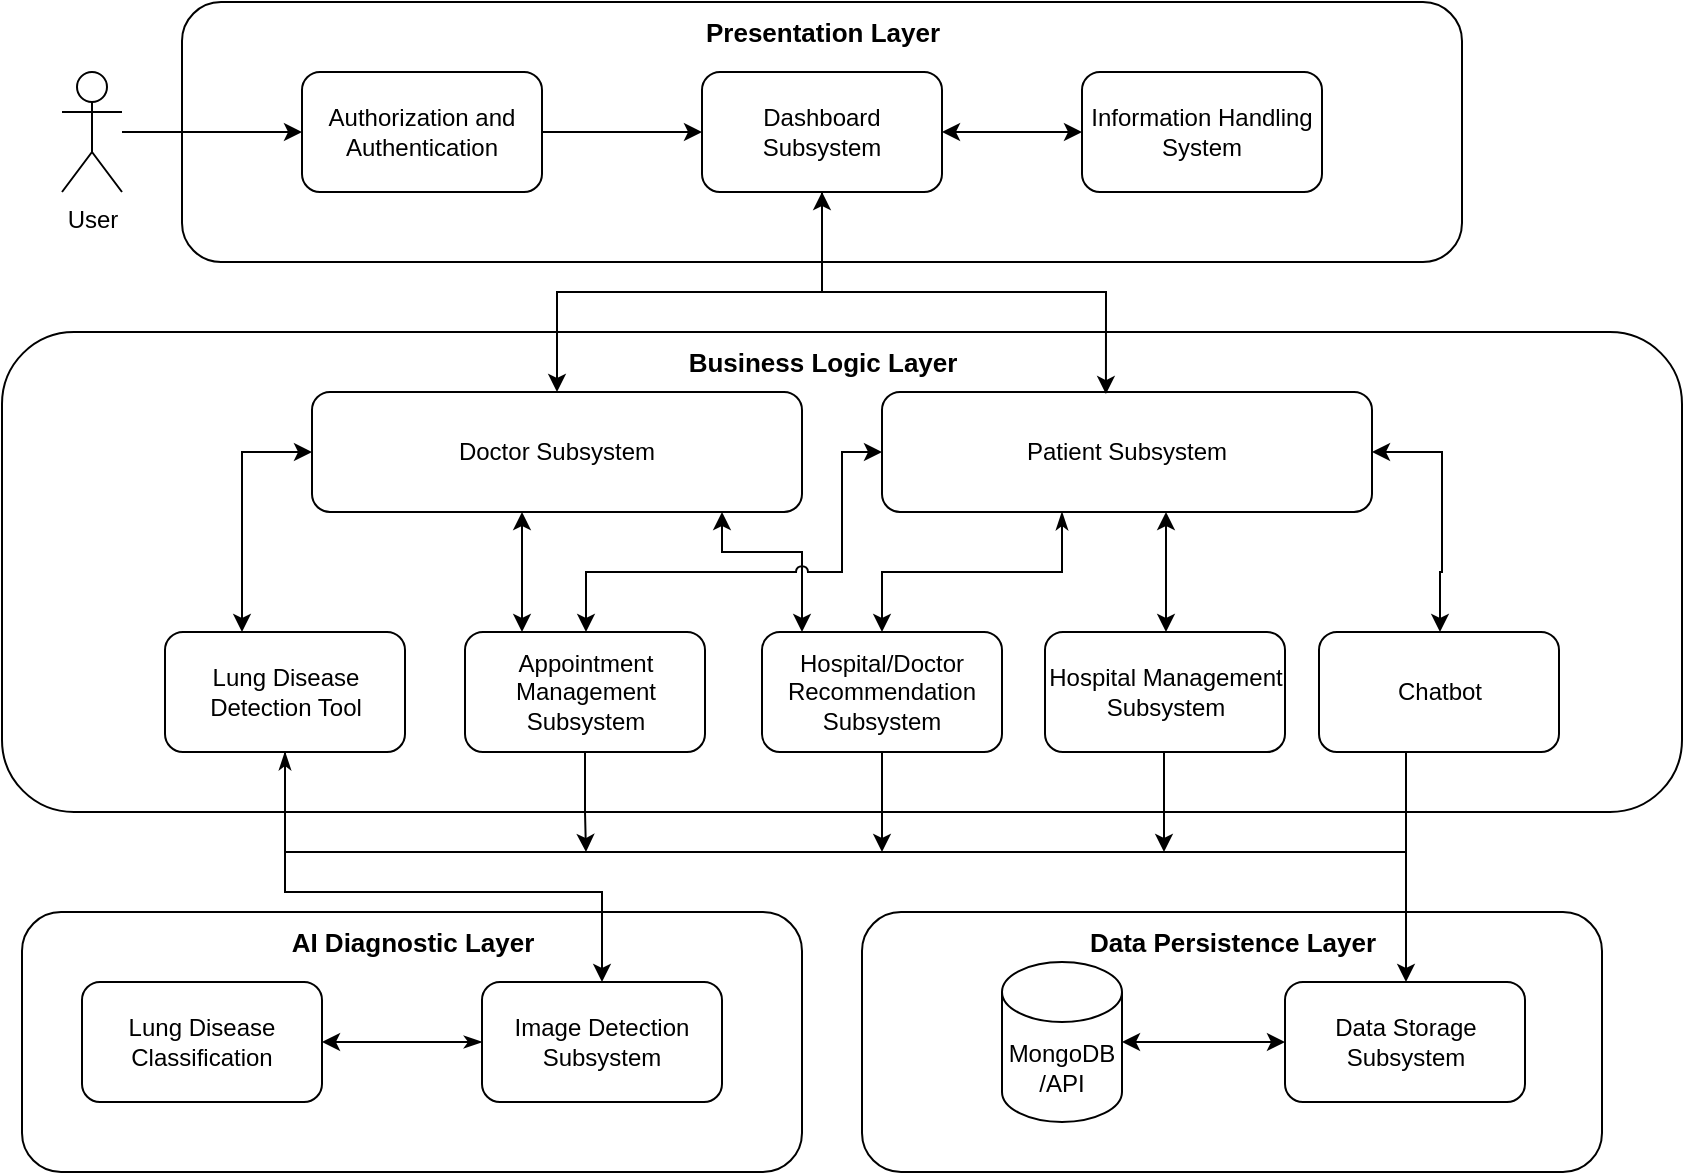 <mxfile version="24.7.17">
  <diagram name="Page-1" id="MzrkUvAVExrqLXeOBWW9">
    <mxGraphModel dx="1434" dy="772" grid="1" gridSize="10" guides="1" tooltips="1" connect="1" arrows="1" fold="1" page="1" pageScale="1" pageWidth="827" pageHeight="1169" math="0" shadow="0">
      <root>
        <mxCell id="0" />
        <mxCell id="1" parent="0" />
        <mxCell id="KT3608-lLML2SJegZQi2-1" value="User" style="shape=umlActor;verticalLabelPosition=bottom;verticalAlign=top;html=1;outlineConnect=0;" parent="1" vertex="1">
          <mxGeometry x="140" y="250" width="30" height="60" as="geometry" />
        </mxCell>
        <mxCell id="KT3608-lLML2SJegZQi2-2" value="" style="rounded=1;whiteSpace=wrap;html=1;" parent="1" vertex="1">
          <mxGeometry x="200" y="215" width="640" height="130" as="geometry" />
        </mxCell>
        <mxCell id="KT3608-lLML2SJegZQi2-3" style="edgeStyle=orthogonalEdgeStyle;rounded=0;orthogonalLoop=1;jettySize=auto;html=1;" parent="1" source="KT3608-lLML2SJegZQi2-4" target="KT3608-lLML2SJegZQi2-6" edge="1">
          <mxGeometry relative="1" as="geometry" />
        </mxCell>
        <mxCell id="KT3608-lLML2SJegZQi2-4" value="Authorization and Authentication" style="rounded=1;whiteSpace=wrap;html=1;" parent="1" vertex="1">
          <mxGeometry x="260" y="250" width="120" height="60" as="geometry" />
        </mxCell>
        <mxCell id="KT3608-lLML2SJegZQi2-5" style="edgeStyle=orthogonalEdgeStyle;rounded=0;orthogonalLoop=1;jettySize=auto;html=1;startArrow=classic;startFill=1;" parent="1" source="KT3608-lLML2SJegZQi2-6" target="KT3608-lLML2SJegZQi2-7" edge="1">
          <mxGeometry relative="1" as="geometry" />
        </mxCell>
        <mxCell id="KT3608-lLML2SJegZQi2-6" value="Dashboard&lt;div&gt;Subsystem&lt;/div&gt;" style="rounded=1;whiteSpace=wrap;html=1;" parent="1" vertex="1">
          <mxGeometry x="460" y="250" width="120" height="60" as="geometry" />
        </mxCell>
        <mxCell id="KT3608-lLML2SJegZQi2-7" value="Information Handling System" style="rounded=1;whiteSpace=wrap;html=1;" parent="1" vertex="1">
          <mxGeometry x="650" y="250" width="120" height="60" as="geometry" />
        </mxCell>
        <mxCell id="KT3608-lLML2SJegZQi2-8" value="" style="rounded=1;whiteSpace=wrap;html=1;" parent="1" vertex="1">
          <mxGeometry x="110" y="380" width="840" height="240" as="geometry" />
        </mxCell>
        <mxCell id="KT3608-lLML2SJegZQi2-40" style="edgeStyle=orthogonalEdgeStyle;rounded=0;orthogonalLoop=1;jettySize=auto;html=1;" parent="1" source="KT3608-lLML2SJegZQi2-9" target="KT3608-lLML2SJegZQi2-25" edge="1">
          <mxGeometry relative="1" as="geometry">
            <Array as="points">
              <mxPoint x="252" y="640" />
              <mxPoint x="812" y="640" />
            </Array>
          </mxGeometry>
        </mxCell>
        <mxCell id="KT3608-lLML2SJegZQi2-9" value="Lung Disease Detection Tool" style="rounded=1;whiteSpace=wrap;html=1;" parent="1" vertex="1">
          <mxGeometry x="191.5" y="530" width="120" height="60" as="geometry" />
        </mxCell>
        <mxCell id="KT3608-lLML2SJegZQi2-41" style="edgeStyle=orthogonalEdgeStyle;rounded=0;orthogonalLoop=1;jettySize=auto;html=1;" parent="1" source="KT3608-lLML2SJegZQi2-10" edge="1">
          <mxGeometry relative="1" as="geometry">
            <mxPoint x="402" y="640" as="targetPoint" />
            <Array as="points">
              <mxPoint x="401" y="620" />
              <mxPoint x="402" y="620" />
            </Array>
          </mxGeometry>
        </mxCell>
        <mxCell id="KT3608-lLML2SJegZQi2-10" value="Appointment Management Subsystem" style="rounded=1;whiteSpace=wrap;html=1;" parent="1" vertex="1">
          <mxGeometry x="341.5" y="530" width="120" height="60" as="geometry" />
        </mxCell>
        <mxCell id="KT3608-lLML2SJegZQi2-42" style="edgeStyle=orthogonalEdgeStyle;rounded=0;orthogonalLoop=1;jettySize=auto;html=1;" parent="1" source="KT3608-lLML2SJegZQi2-11" edge="1">
          <mxGeometry relative="1" as="geometry">
            <mxPoint x="550" y="640" as="targetPoint" />
          </mxGeometry>
        </mxCell>
        <mxCell id="KT3608-lLML2SJegZQi2-11" value="Hospital/Doctor Recommendation Subsystem" style="rounded=1;whiteSpace=wrap;html=1;" parent="1" vertex="1">
          <mxGeometry x="490" y="530" width="120" height="60" as="geometry" />
        </mxCell>
        <mxCell id="KT3608-lLML2SJegZQi2-12" style="edgeStyle=orthogonalEdgeStyle;rounded=0;orthogonalLoop=1;jettySize=auto;html=1;startArrow=classic;startFill=1;" parent="1" source="KT3608-lLML2SJegZQi2-15" target="KT3608-lLML2SJegZQi2-9" edge="1">
          <mxGeometry relative="1" as="geometry">
            <Array as="points">
              <mxPoint x="230" y="440" />
            </Array>
          </mxGeometry>
        </mxCell>
        <mxCell id="KT3608-lLML2SJegZQi2-13" style="edgeStyle=orthogonalEdgeStyle;rounded=0;orthogonalLoop=1;jettySize=auto;html=1;startArrow=classic;startFill=1;" parent="1" source="KT3608-lLML2SJegZQi2-15" target="KT3608-lLML2SJegZQi2-10" edge="1">
          <mxGeometry relative="1" as="geometry">
            <Array as="points">
              <mxPoint x="370" y="520" />
              <mxPoint x="370" y="520" />
            </Array>
          </mxGeometry>
        </mxCell>
        <mxCell id="KT3608-lLML2SJegZQi2-14" style="edgeStyle=orthogonalEdgeStyle;rounded=0;orthogonalLoop=1;jettySize=auto;html=1;startArrow=classic;startFill=1;" parent="1" source="KT3608-lLML2SJegZQi2-15" target="KT3608-lLML2SJegZQi2-11" edge="1">
          <mxGeometry relative="1" as="geometry">
            <Array as="points">
              <mxPoint x="470" y="490" />
              <mxPoint x="510" y="490" />
            </Array>
          </mxGeometry>
        </mxCell>
        <mxCell id="KT3608-lLML2SJegZQi2-15" value="Doctor Subsystem" style="rounded=1;whiteSpace=wrap;html=1;" parent="1" vertex="1">
          <mxGeometry x="265" y="410" width="245" height="60" as="geometry" />
        </mxCell>
        <mxCell id="KT3608-lLML2SJegZQi2-43" style="edgeStyle=orthogonalEdgeStyle;rounded=0;orthogonalLoop=1;jettySize=auto;html=1;" parent="1" source="KT3608-lLML2SJegZQi2-16" edge="1">
          <mxGeometry relative="1" as="geometry">
            <mxPoint x="691" y="640" as="targetPoint" />
          </mxGeometry>
        </mxCell>
        <mxCell id="KT3608-lLML2SJegZQi2-16" value="Hospital Management Subsystem" style="rounded=1;whiteSpace=wrap;html=1;" parent="1" vertex="1">
          <mxGeometry x="631.5" y="530" width="120" height="60" as="geometry" />
        </mxCell>
        <mxCell id="KT3608-lLML2SJegZQi2-17" style="edgeStyle=orthogonalEdgeStyle;rounded=0;orthogonalLoop=1;jettySize=auto;html=1;startArrow=classicThin;startFill=1;" parent="1" source="KT3608-lLML2SJegZQi2-21" target="KT3608-lLML2SJegZQi2-11" edge="1">
          <mxGeometry relative="1" as="geometry">
            <Array as="points">
              <mxPoint x="640" y="500" />
              <mxPoint x="550" y="500" />
            </Array>
          </mxGeometry>
        </mxCell>
        <mxCell id="KT3608-lLML2SJegZQi2-18" style="edgeStyle=orthogonalEdgeStyle;rounded=0;orthogonalLoop=1;jettySize=auto;html=1;startArrow=classic;startFill=1;jumpStyle=arc;" parent="1" source="KT3608-lLML2SJegZQi2-21" target="KT3608-lLML2SJegZQi2-10" edge="1">
          <mxGeometry relative="1" as="geometry">
            <Array as="points">
              <mxPoint x="530" y="440" />
              <mxPoint x="530" y="500" />
              <mxPoint x="402" y="500" />
            </Array>
          </mxGeometry>
        </mxCell>
        <mxCell id="KT3608-lLML2SJegZQi2-19" style="edgeStyle=orthogonalEdgeStyle;rounded=0;orthogonalLoop=1;jettySize=auto;html=1;startArrow=classic;startFill=1;" parent="1" source="KT3608-lLML2SJegZQi2-21" target="KT3608-lLML2SJegZQi2-16" edge="1">
          <mxGeometry relative="1" as="geometry">
            <Array as="points">
              <mxPoint x="692" y="480" />
              <mxPoint x="692" y="480" />
            </Array>
          </mxGeometry>
        </mxCell>
        <mxCell id="KT3608-lLML2SJegZQi2-20" style="edgeStyle=orthogonalEdgeStyle;rounded=0;orthogonalLoop=1;jettySize=auto;html=1;startArrow=classic;startFill=1;" parent="1" source="KT3608-lLML2SJegZQi2-21" target="KT3608-lLML2SJegZQi2-22" edge="1">
          <mxGeometry relative="1" as="geometry">
            <Array as="points">
              <mxPoint x="830" y="440" />
              <mxPoint x="830" y="500" />
              <mxPoint x="829" y="500" />
            </Array>
          </mxGeometry>
        </mxCell>
        <mxCell id="KT3608-lLML2SJegZQi2-21" value="Patient Subsystem" style="rounded=1;whiteSpace=wrap;html=1;" parent="1" vertex="1">
          <mxGeometry x="550" y="410" width="245" height="60" as="geometry" />
        </mxCell>
        <mxCell id="KT3608-lLML2SJegZQi2-22" value="Chatbot" style="rounded=1;whiteSpace=wrap;html=1;" parent="1" vertex="1">
          <mxGeometry x="768.5" y="530" width="120" height="60" as="geometry" />
        </mxCell>
        <mxCell id="KT3608-lLML2SJegZQi2-23" value="" style="rounded=1;whiteSpace=wrap;html=1;" parent="1" vertex="1">
          <mxGeometry x="540" y="670" width="370" height="130" as="geometry" />
        </mxCell>
        <mxCell id="KT3608-lLML2SJegZQi2-24" style="edgeStyle=orthogonalEdgeStyle;rounded=0;orthogonalLoop=1;jettySize=auto;html=1;startArrow=classic;startFill=1;" parent="1" source="KT3608-lLML2SJegZQi2-25" target="KT3608-lLML2SJegZQi2-30" edge="1">
          <mxGeometry relative="1" as="geometry" />
        </mxCell>
        <mxCell id="KT3608-lLML2SJegZQi2-25" value="Data Storage Subsystem" style="rounded=1;whiteSpace=wrap;html=1;" parent="1" vertex="1">
          <mxGeometry x="751.5" y="705" width="120" height="60" as="geometry" />
        </mxCell>
        <mxCell id="KT3608-lLML2SJegZQi2-26" value="" style="rounded=1;whiteSpace=wrap;html=1;" parent="1" vertex="1">
          <mxGeometry x="120" y="670" width="390" height="130" as="geometry" />
        </mxCell>
        <mxCell id="KT3608-lLML2SJegZQi2-27" value="Lung Disease Classification" style="rounded=1;whiteSpace=wrap;html=1;" parent="1" vertex="1">
          <mxGeometry x="150" y="705" width="120" height="60" as="geometry" />
        </mxCell>
        <mxCell id="KT3608-lLML2SJegZQi2-28" style="edgeStyle=orthogonalEdgeStyle;rounded=0;orthogonalLoop=1;jettySize=auto;html=1;startArrow=classicThin;startFill=1;" parent="1" source="KT3608-lLML2SJegZQi2-29" target="KT3608-lLML2SJegZQi2-27" edge="1">
          <mxGeometry relative="1" as="geometry" />
        </mxCell>
        <mxCell id="KT3608-lLML2SJegZQi2-29" value="Image Detection Subsystem" style="rounded=1;whiteSpace=wrap;html=1;" parent="1" vertex="1">
          <mxGeometry x="350" y="705" width="120" height="60" as="geometry" />
        </mxCell>
        <mxCell id="KT3608-lLML2SJegZQi2-30" value="MongoDB&lt;br&gt;/API" style="shape=cylinder3;whiteSpace=wrap;html=1;boundedLbl=1;backgroundOutline=1;size=15;" parent="1" vertex="1">
          <mxGeometry x="610" y="695" width="60" height="80" as="geometry" />
        </mxCell>
        <mxCell id="KT3608-lLML2SJegZQi2-31" style="edgeStyle=orthogonalEdgeStyle;rounded=0;orthogonalLoop=1;jettySize=auto;html=1;" parent="1" source="KT3608-lLML2SJegZQi2-1" target="KT3608-lLML2SJegZQi2-4" edge="1">
          <mxGeometry relative="1" as="geometry" />
        </mxCell>
        <mxCell id="KT3608-lLML2SJegZQi2-32" style="edgeStyle=orthogonalEdgeStyle;rounded=0;orthogonalLoop=1;jettySize=auto;html=1;entryX=0.457;entryY=0.017;entryDx=0;entryDy=0;entryPerimeter=0;" parent="1" source="KT3608-lLML2SJegZQi2-6" target="KT3608-lLML2SJegZQi2-21" edge="1">
          <mxGeometry relative="1" as="geometry" />
        </mxCell>
        <mxCell id="KT3608-lLML2SJegZQi2-33" style="edgeStyle=orthogonalEdgeStyle;rounded=0;orthogonalLoop=1;jettySize=auto;html=1;startArrow=classic;startFill=1;" parent="1" source="KT3608-lLML2SJegZQi2-6" target="KT3608-lLML2SJegZQi2-15" edge="1">
          <mxGeometry relative="1" as="geometry" />
        </mxCell>
        <mxCell id="KT3608-lLML2SJegZQi2-34" style="edgeStyle=orthogonalEdgeStyle;rounded=0;orthogonalLoop=1;jettySize=auto;html=1;startArrow=classicThin;startFill=1;" parent="1" source="KT3608-lLML2SJegZQi2-9" target="KT3608-lLML2SJegZQi2-29" edge="1">
          <mxGeometry relative="1" as="geometry">
            <Array as="points">
              <mxPoint x="252" y="660" />
              <mxPoint x="410" y="660" />
            </Array>
          </mxGeometry>
        </mxCell>
        <mxCell id="KT3608-lLML2SJegZQi2-35" style="edgeStyle=orthogonalEdgeStyle;rounded=0;orthogonalLoop=1;jettySize=auto;html=1;" parent="1" source="KT3608-lLML2SJegZQi2-22" target="KT3608-lLML2SJegZQi2-25" edge="1">
          <mxGeometry relative="1" as="geometry">
            <Array as="points">
              <mxPoint x="812" y="600" />
              <mxPoint x="812" y="600" />
            </Array>
          </mxGeometry>
        </mxCell>
        <mxCell id="KT3608-lLML2SJegZQi2-36" value="&lt;b&gt;&lt;font style=&quot;font-size: 13px;&quot;&gt;Presentation Layer&lt;/font&gt;&lt;/b&gt;" style="text;html=1;align=center;verticalAlign=middle;resizable=0;points=[];autosize=1;strokeColor=none;fillColor=none;" parent="1" vertex="1">
          <mxGeometry x="450" y="215" width="140" height="30" as="geometry" />
        </mxCell>
        <mxCell id="KT3608-lLML2SJegZQi2-37" value="&lt;b&gt;&lt;font style=&quot;font-size: 13px;&quot;&gt;Business Logic Layer&lt;/font&gt;&lt;/b&gt;" style="text;html=1;align=center;verticalAlign=middle;resizable=0;points=[];autosize=1;strokeColor=none;fillColor=none;" parent="1" vertex="1">
          <mxGeometry x="440" y="380" width="160" height="30" as="geometry" />
        </mxCell>
        <mxCell id="KT3608-lLML2SJegZQi2-38" value="&lt;span style=&quot;font-size: 13px;&quot;&gt;&lt;b&gt;AI Diagnostic Layer&lt;/b&gt;&lt;/span&gt;" style="text;html=1;align=center;verticalAlign=middle;resizable=0;points=[];autosize=1;strokeColor=none;fillColor=none;" parent="1" vertex="1">
          <mxGeometry x="245" y="670" width="140" height="30" as="geometry" />
        </mxCell>
        <mxCell id="KT3608-lLML2SJegZQi2-39" value="&lt;span style=&quot;font-size: 13px;&quot;&gt;&lt;b&gt;Data Persistence Layer&lt;/b&gt;&lt;/span&gt;" style="text;html=1;align=center;verticalAlign=middle;resizable=0;points=[];autosize=1;strokeColor=none;fillColor=none;" parent="1" vertex="1">
          <mxGeometry x="640" y="670" width="170" height="30" as="geometry" />
        </mxCell>
      </root>
    </mxGraphModel>
  </diagram>
</mxfile>
